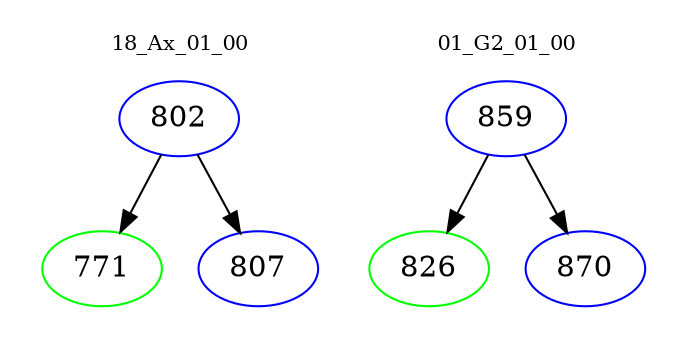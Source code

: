digraph{
subgraph cluster_0 {
color = white
label = "18_Ax_01_00";
fontsize=10;
T0_802 [label="802", color="blue"]
T0_802 -> T0_771 [color="black"]
T0_771 [label="771", color="green"]
T0_802 -> T0_807 [color="black"]
T0_807 [label="807", color="blue"]
}
subgraph cluster_1 {
color = white
label = "01_G2_01_00";
fontsize=10;
T1_859 [label="859", color="blue"]
T1_859 -> T1_826 [color="black"]
T1_826 [label="826", color="green"]
T1_859 -> T1_870 [color="black"]
T1_870 [label="870", color="blue"]
}
}
